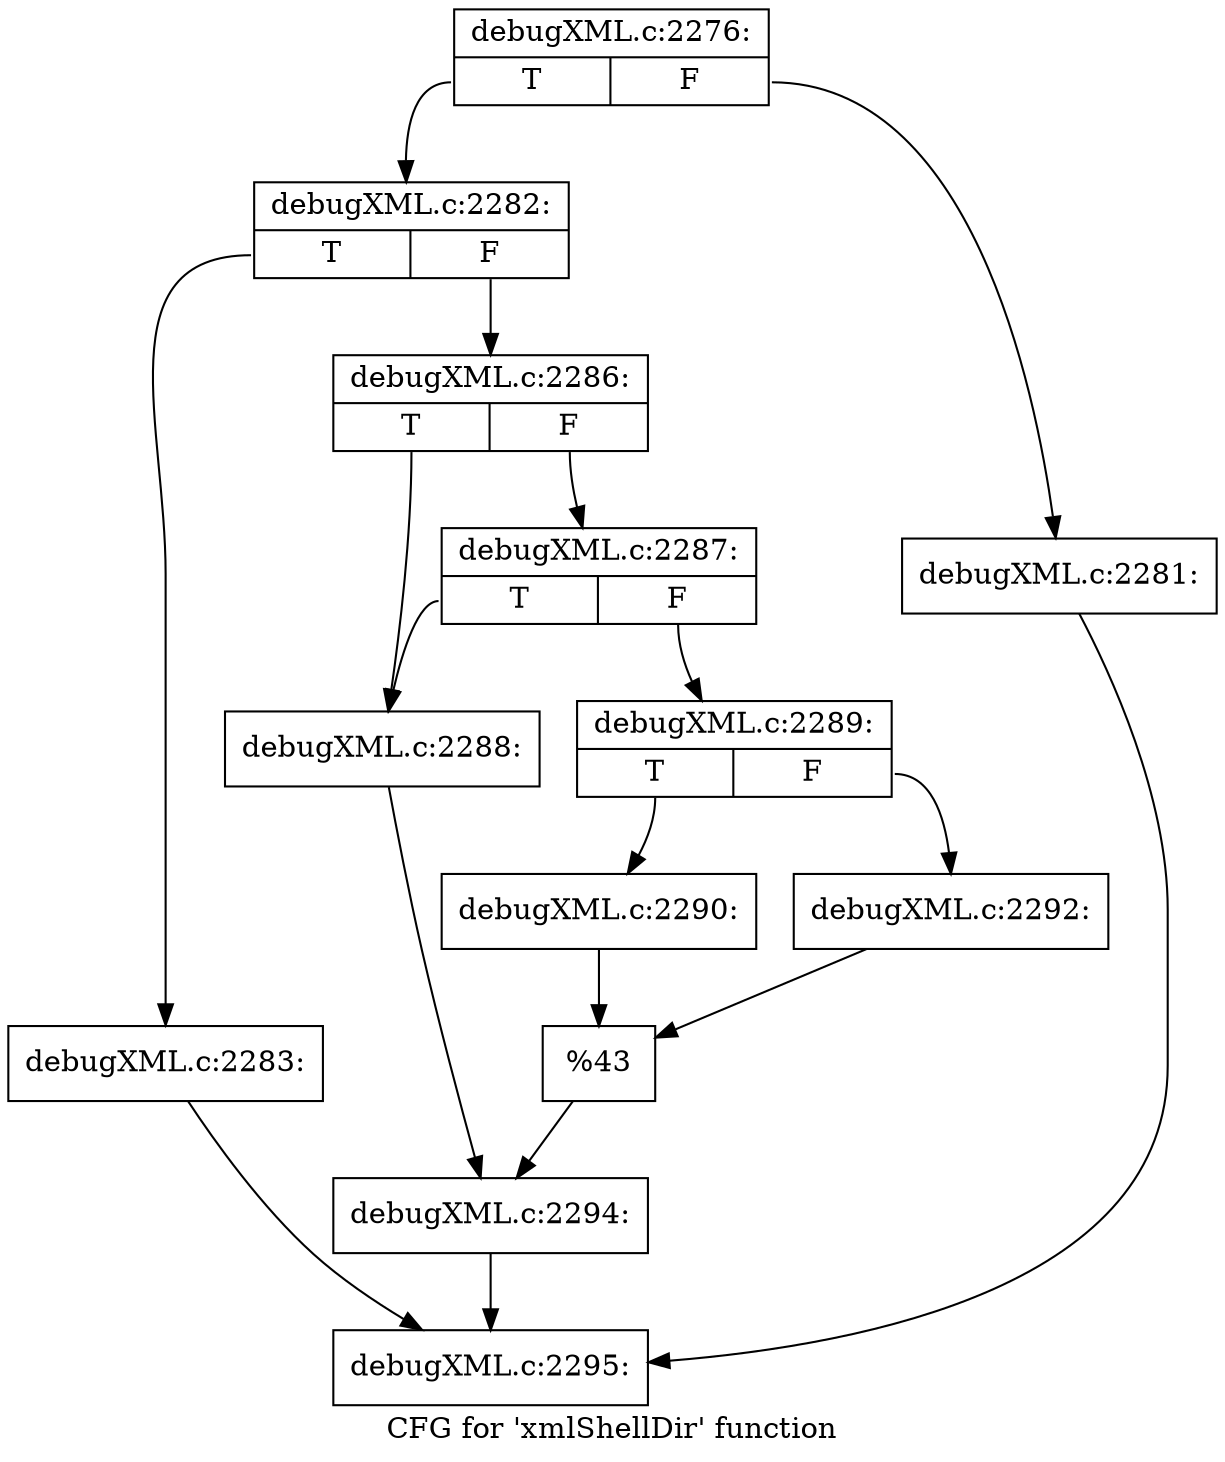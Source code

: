 digraph "CFG for 'xmlShellDir' function" {
	label="CFG for 'xmlShellDir' function";

	Node0x563aec5fb7a0 [shape=record,label="{debugXML.c:2276:|{<s0>T|<s1>F}}"];
	Node0x563aec5fb7a0:s0 -> Node0x563aec609c10;
	Node0x563aec5fb7a0:s1 -> Node0x563aec609bc0;
	Node0x563aec609bc0 [shape=record,label="{debugXML.c:2281:}"];
	Node0x563aec609bc0 -> Node0x563aec5715b0;
	Node0x563aec609c10 [shape=record,label="{debugXML.c:2282:|{<s0>T|<s1>F}}"];
	Node0x563aec609c10:s0 -> Node0x563aec60a040;
	Node0x563aec609c10:s1 -> Node0x563aec60a090;
	Node0x563aec60a040 [shape=record,label="{debugXML.c:2283:}"];
	Node0x563aec60a040 -> Node0x563aec5715b0;
	Node0x563aec60a090 [shape=record,label="{debugXML.c:2286:|{<s0>T|<s1>F}}"];
	Node0x563aec60a090:s0 -> Node0x563aec60a770;
	Node0x563aec60a090:s1 -> Node0x563aec60a860;
	Node0x563aec60a860 [shape=record,label="{debugXML.c:2287:|{<s0>T|<s1>F}}"];
	Node0x563aec60a860:s0 -> Node0x563aec60a770;
	Node0x563aec60a860:s1 -> Node0x563aec60a810;
	Node0x563aec60a770 [shape=record,label="{debugXML.c:2288:}"];
	Node0x563aec60a770 -> Node0x563aec60a7c0;
	Node0x563aec60a810 [shape=record,label="{debugXML.c:2289:|{<s0>T|<s1>F}}"];
	Node0x563aec60a810:s0 -> Node0x563aec60b240;
	Node0x563aec60a810:s1 -> Node0x563aec60b2e0;
	Node0x563aec60b240 [shape=record,label="{debugXML.c:2290:}"];
	Node0x563aec60b240 -> Node0x563aec60b290;
	Node0x563aec60b2e0 [shape=record,label="{debugXML.c:2292:}"];
	Node0x563aec60b2e0 -> Node0x563aec60b290;
	Node0x563aec60b290 [shape=record,label="{%43}"];
	Node0x563aec60b290 -> Node0x563aec60a7c0;
	Node0x563aec60a7c0 [shape=record,label="{debugXML.c:2294:}"];
	Node0x563aec60a7c0 -> Node0x563aec5715b0;
	Node0x563aec5715b0 [shape=record,label="{debugXML.c:2295:}"];
}

